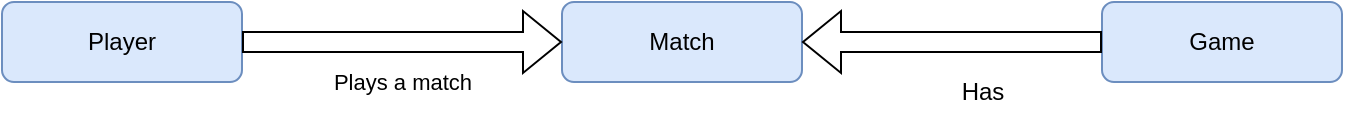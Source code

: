 <mxfile version="20.8.13" type="github">
  <diagram name="Sivu-1" id="UhlpNi0gaKL-pptYtfKI">
    <mxGraphModel dx="1195" dy="637" grid="1" gridSize="10" guides="1" tooltips="1" connect="1" arrows="1" fold="1" page="1" pageScale="1" pageWidth="827" pageHeight="1169" math="0" shadow="0">
      <root>
        <mxCell id="0" />
        <mxCell id="1" parent="0" />
        <mxCell id="F1tz-DWgt-2EAAalpn4S-8" value="Player" style="rounded=1;whiteSpace=wrap;html=1;fillColor=#dae8fc;strokeColor=#6c8ebf;" vertex="1" parent="1">
          <mxGeometry x="640" y="160" width="120" height="40" as="geometry" />
        </mxCell>
        <mxCell id="F1tz-DWgt-2EAAalpn4S-10" value="Game" style="rounded=1;whiteSpace=wrap;html=1;fillColor=#dae8fc;strokeColor=#6c8ebf;" vertex="1" parent="1">
          <mxGeometry x="1190" y="160" width="120" height="40" as="geometry" />
        </mxCell>
        <mxCell id="F1tz-DWgt-2EAAalpn4S-25" value="Match" style="rounded=1;whiteSpace=wrap;html=1;fillColor=#dae8fc;strokeColor=#6c8ebf;" vertex="1" parent="1">
          <mxGeometry x="920" y="160" width="120" height="40" as="geometry" />
        </mxCell>
        <mxCell id="F1tz-DWgt-2EAAalpn4S-27" value="Plays a match" style="shape=flexArrow;endArrow=classic;html=1;rounded=0;entryX=0;entryY=0.5;entryDx=0;entryDy=0;exitX=1;exitY=0.5;exitDx=0;exitDy=0;" edge="1" parent="1" source="F1tz-DWgt-2EAAalpn4S-8" target="F1tz-DWgt-2EAAalpn4S-25">
          <mxGeometry y="-20" width="50" height="50" relative="1" as="geometry">
            <mxPoint x="770" y="260" as="sourcePoint" />
            <mxPoint x="820" y="210" as="targetPoint" />
            <mxPoint as="offset" />
          </mxGeometry>
        </mxCell>
        <mxCell id="F1tz-DWgt-2EAAalpn4S-30" value="" style="shape=flexArrow;endArrow=classic;html=1;rounded=0;exitX=0;exitY=0.5;exitDx=0;exitDy=0;entryX=1;entryY=0.5;entryDx=0;entryDy=0;" edge="1" parent="1" source="F1tz-DWgt-2EAAalpn4S-10" target="F1tz-DWgt-2EAAalpn4S-25">
          <mxGeometry width="50" height="50" relative="1" as="geometry">
            <mxPoint x="955" y="240" as="sourcePoint" />
            <mxPoint x="1120" y="90" as="targetPoint" />
          </mxGeometry>
        </mxCell>
        <mxCell id="F1tz-DWgt-2EAAalpn4S-32" value="Has" style="text;html=1;align=center;verticalAlign=middle;resizable=0;points=[];autosize=1;strokeColor=none;fillColor=none;" vertex="1" parent="1">
          <mxGeometry x="1110" y="190" width="40" height="30" as="geometry" />
        </mxCell>
      </root>
    </mxGraphModel>
  </diagram>
</mxfile>

